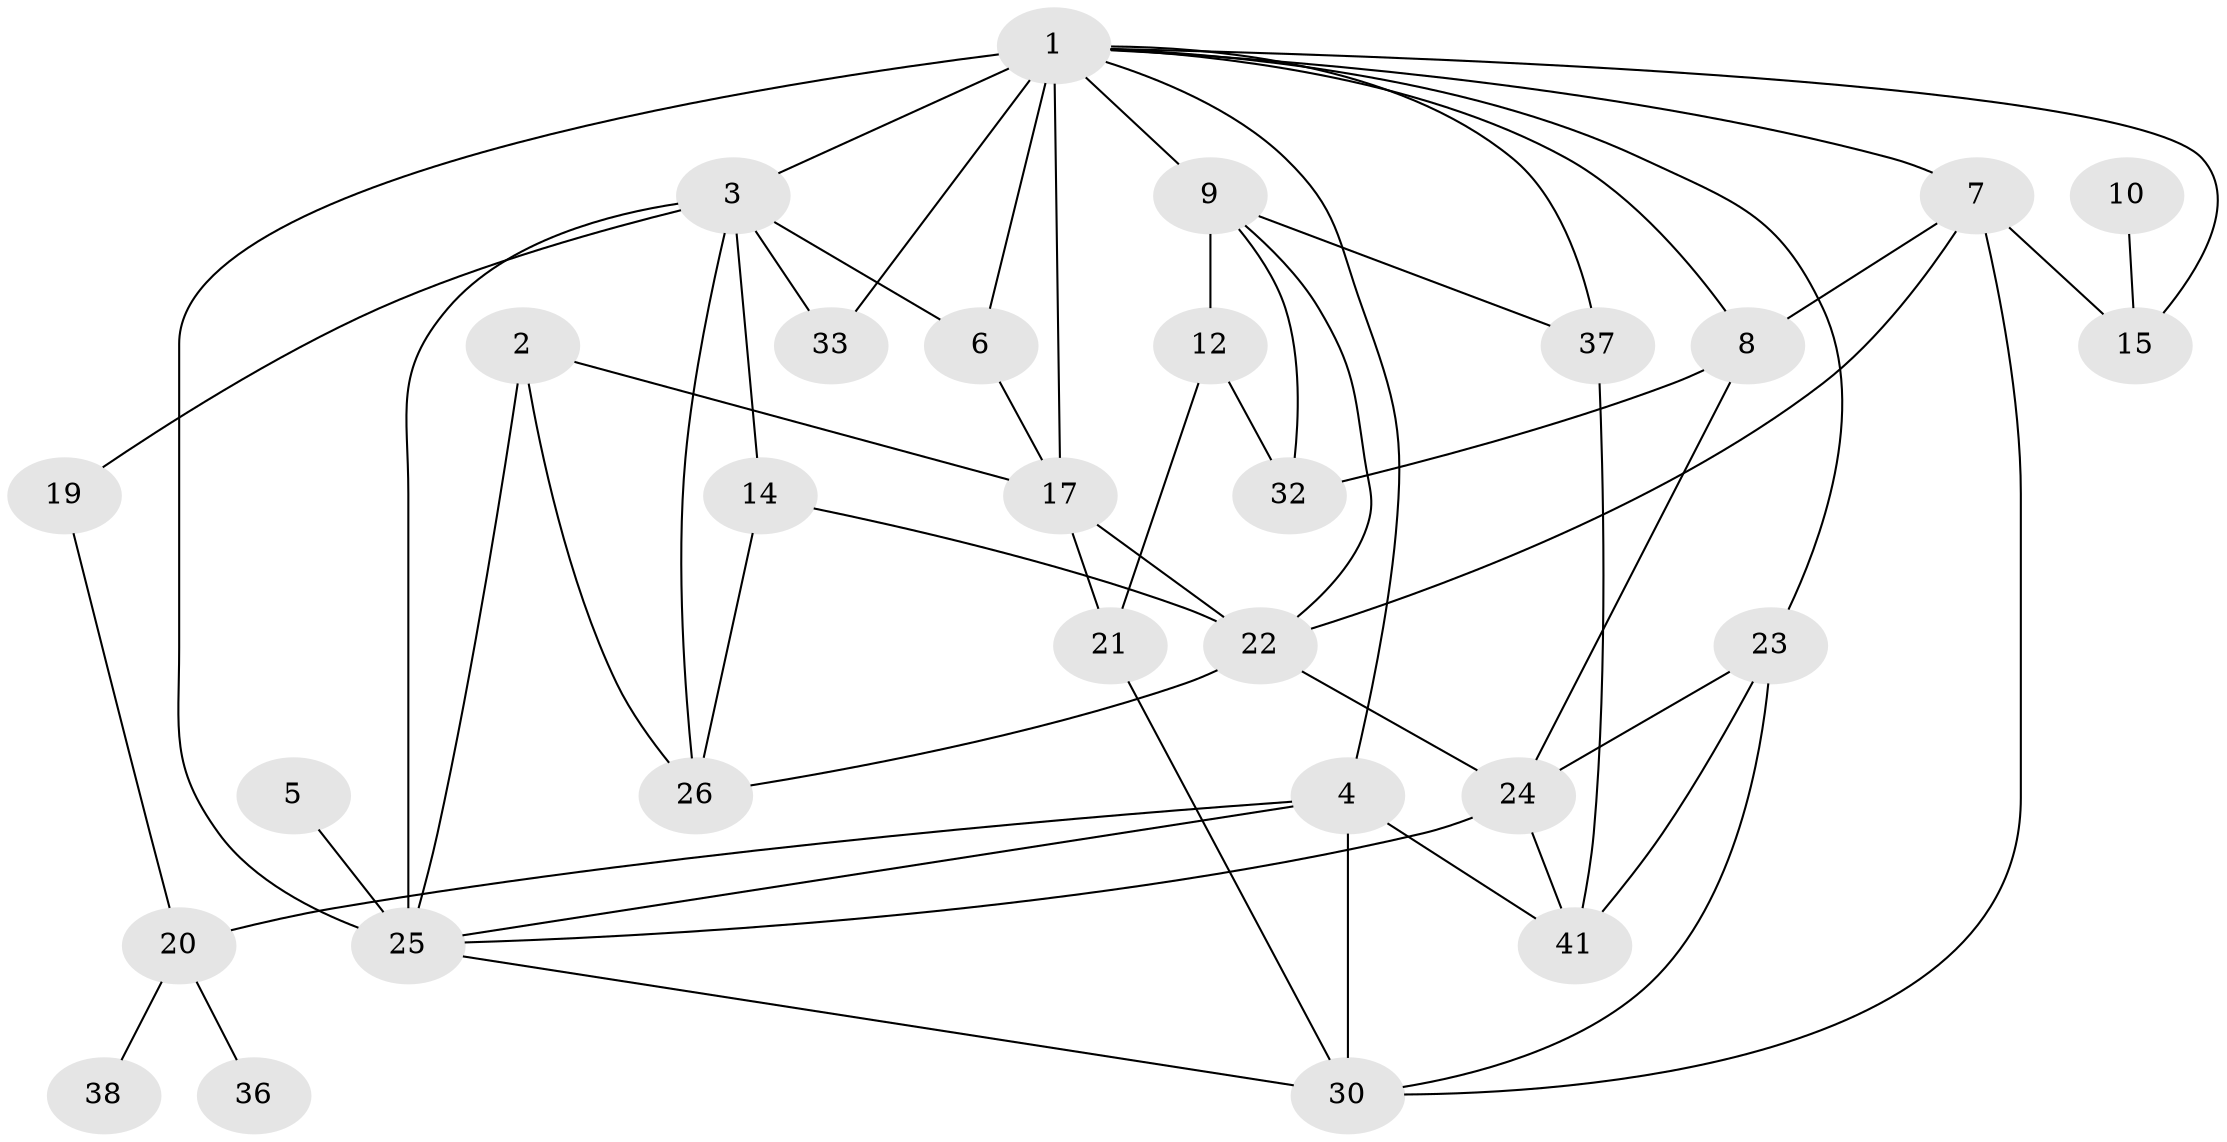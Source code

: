 // original degree distribution, {2: 0.26865671641791045, 3: 0.21641791044776118, 1: 0.21641791044776118, 5: 0.03731343283582089, 4: 0.13432835820895522, 0: 0.08208955223880597, 6: 0.022388059701492536, 7: 0.022388059701492536}
// Generated by graph-tools (version 1.1) at 2025/47/03/04/25 22:47:53]
// undirected, 29 vertices, 57 edges
graph export_dot {
  node [color=gray90,style=filled];
  1;
  2;
  3;
  4;
  5;
  6;
  7;
  8;
  9;
  10;
  12;
  14;
  15;
  17;
  19;
  20;
  21;
  22;
  23;
  24;
  25;
  26;
  30;
  32;
  33;
  36;
  37;
  38;
  41;
  1 -- 3 [weight=4.0];
  1 -- 4 [weight=1.0];
  1 -- 6 [weight=2.0];
  1 -- 7 [weight=1.0];
  1 -- 8 [weight=1.0];
  1 -- 9 [weight=4.0];
  1 -- 15 [weight=1.0];
  1 -- 17 [weight=1.0];
  1 -- 23 [weight=1.0];
  1 -- 25 [weight=3.0];
  1 -- 33 [weight=2.0];
  1 -- 37 [weight=1.0];
  2 -- 17 [weight=1.0];
  2 -- 25 [weight=1.0];
  2 -- 26 [weight=1.0];
  3 -- 6 [weight=1.0];
  3 -- 14 [weight=1.0];
  3 -- 19 [weight=1.0];
  3 -- 25 [weight=3.0];
  3 -- 26 [weight=1.0];
  3 -- 33 [weight=1.0];
  4 -- 20 [weight=1.0];
  4 -- 25 [weight=1.0];
  4 -- 30 [weight=3.0];
  4 -- 41 [weight=1.0];
  5 -- 25 [weight=3.0];
  6 -- 17 [weight=1.0];
  7 -- 8 [weight=1.0];
  7 -- 15 [weight=1.0];
  7 -- 22 [weight=1.0];
  7 -- 30 [weight=1.0];
  8 -- 24 [weight=1.0];
  8 -- 32 [weight=1.0];
  9 -- 12 [weight=1.0];
  9 -- 22 [weight=1.0];
  9 -- 32 [weight=1.0];
  9 -- 37 [weight=1.0];
  10 -- 15 [weight=1.0];
  12 -- 21 [weight=1.0];
  12 -- 32 [weight=1.0];
  14 -- 22 [weight=1.0];
  14 -- 26 [weight=1.0];
  17 -- 21 [weight=1.0];
  17 -- 22 [weight=2.0];
  19 -- 20 [weight=1.0];
  20 -- 36 [weight=1.0];
  20 -- 38 [weight=1.0];
  21 -- 30 [weight=1.0];
  22 -- 24 [weight=1.0];
  22 -- 26 [weight=1.0];
  23 -- 24 [weight=1.0];
  23 -- 30 [weight=1.0];
  23 -- 41 [weight=1.0];
  24 -- 25 [weight=1.0];
  24 -- 41 [weight=1.0];
  25 -- 30 [weight=1.0];
  37 -- 41 [weight=1.0];
}
